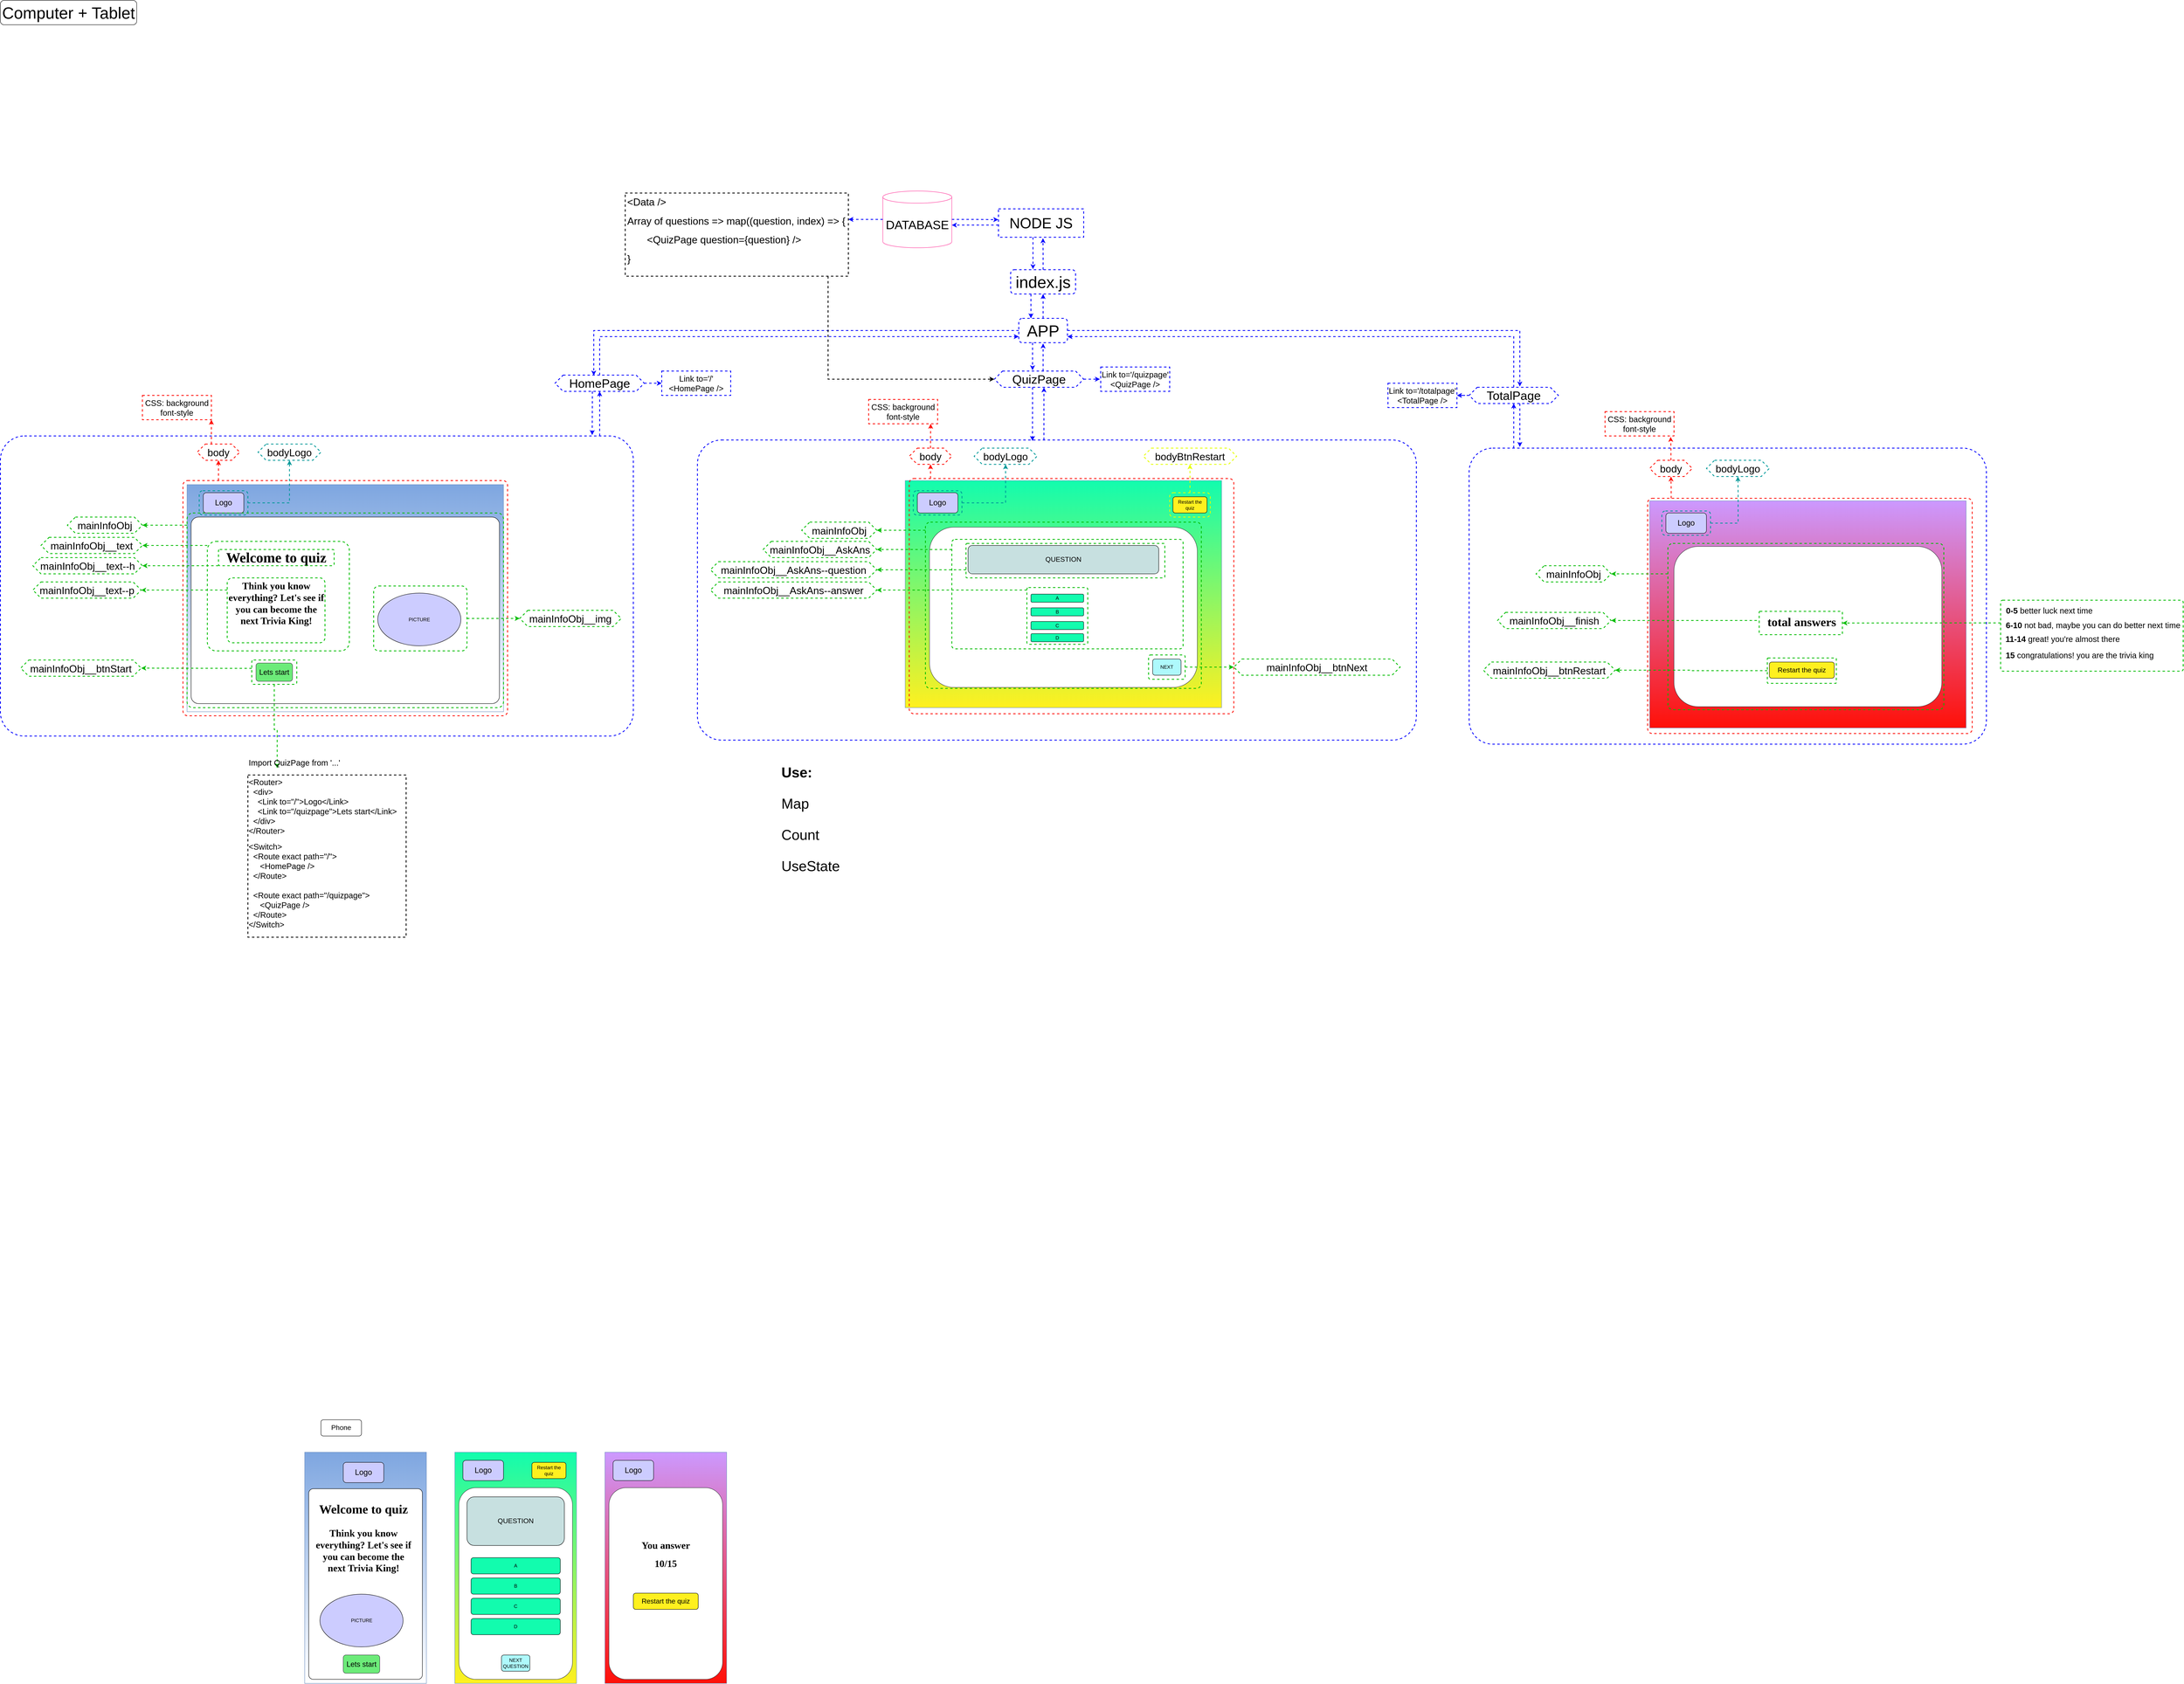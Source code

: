 <mxfile version="14.4.4" type="github">
  <diagram id="KNThbymLGsVphi79HAY6" name="Page-1">
    <mxGraphModel dx="1848" dy="1789" grid="1" gridSize="10" guides="1" tooltips="1" connect="1" arrows="1" fold="1" page="1" pageScale="1" pageWidth="827" pageHeight="1169" math="0" shadow="0">
      <root>
        <mxCell id="0" />
        <mxCell id="1" parent="0" />
        <mxCell id="_W2Wu4x4kJNPoguewZKQ-175" value="" style="rounded=1;whiteSpace=wrap;html=1;shadow=0;dashed=1;strokeWidth=2;fillColor=none;gradientColor=none;arcSize=8;strokeColor=#0000FF;" vertex="1" parent="1">
          <mxGeometry x="2880" y="-16" width="1275" height="730" as="geometry" />
        </mxCell>
        <mxCell id="_W2Wu4x4kJNPoguewZKQ-155" value="" style="rounded=1;whiteSpace=wrap;html=1;shadow=0;dashed=1;strokeWidth=2;fillColor=none;gradientColor=none;arcSize=8;strokeColor=#0000FF;" vertex="1" parent="1">
          <mxGeometry x="978" y="-36" width="1772" height="740" as="geometry" />
        </mxCell>
        <mxCell id="_W2Wu4x4kJNPoguewZKQ-123" style="edgeStyle=orthogonalEdgeStyle;rounded=0;orthogonalLoop=1;jettySize=auto;html=1;entryX=0.5;entryY=1;entryDx=0;entryDy=0;dashed=1;strokeWidth=2;strokeColor=#0000FF;" edge="1" parent="1" source="_W2Wu4x4kJNPoguewZKQ-121" target="_W2Wu4x4kJNPoguewZKQ-122">
          <mxGeometry relative="1" as="geometry">
            <Array as="points">
              <mxPoint x="737" y="-106" />
              <mxPoint x="737" y="-106" />
            </Array>
          </mxGeometry>
        </mxCell>
        <mxCell id="_W2Wu4x4kJNPoguewZKQ-121" value="" style="rounded=1;whiteSpace=wrap;html=1;shadow=0;dashed=1;strokeWidth=2;fillColor=none;gradientColor=none;arcSize=8;strokeColor=#0000FF;" vertex="1" parent="1">
          <mxGeometry x="-740" y="-46" width="1560" height="740" as="geometry" />
        </mxCell>
        <mxCell id="_W2Wu4x4kJNPoguewZKQ-1" value="" style="rounded=0;whiteSpace=wrap;html=1;strokeColor=#6c8ebf;gradientColor=#FFFFFF;fillColor=#7EA6E0;" vertex="1" parent="1">
          <mxGeometry x="-280" y="74" width="780" height="560" as="geometry" />
        </mxCell>
        <mxCell id="_W2Wu4x4kJNPoguewZKQ-2" value="&lt;font style=&quot;font-size: 40px&quot;&gt;Computer + Tablet&lt;/font&gt;" style="rounded=1;whiteSpace=wrap;html=1;" vertex="1" parent="1">
          <mxGeometry x="-740" y="-1120" width="336" height="60" as="geometry" />
        </mxCell>
        <mxCell id="_W2Wu4x4kJNPoguewZKQ-13" value="" style="rounded=0;whiteSpace=wrap;html=1;strokeColor=#6c8ebf;fillColor=#12FCAE;gradientColor=#FFF01F;" vertex="1" parent="1">
          <mxGeometry x="1490" y="64" width="780" height="560" as="geometry" />
        </mxCell>
        <mxCell id="_W2Wu4x4kJNPoguewZKQ-14" value="" style="rounded=1;whiteSpace=wrap;html=1;strokeColor=#36393d;fillColor=#FFFFFF;" vertex="1" parent="1">
          <mxGeometry x="1550" y="179" width="660" height="395" as="geometry" />
        </mxCell>
        <mxCell id="_W2Wu4x4kJNPoguewZKQ-15" value="&lt;font style=&quot;font-size: 17px&quot;&gt;QUESTION&lt;/font&gt;" style="rounded=1;whiteSpace=wrap;html=1;fillColor=#C7E0E0;" vertex="1" parent="1">
          <mxGeometry x="1645" y="224" width="470" height="70" as="geometry" />
        </mxCell>
        <mxCell id="_W2Wu4x4kJNPoguewZKQ-18" value="NEXT" style="rounded=1;whiteSpace=wrap;html=1;fillColor=#AEF9FC;" vertex="1" parent="1">
          <mxGeometry x="2100" y="504" width="70" height="40" as="geometry" />
        </mxCell>
        <mxCell id="_W2Wu4x4kJNPoguewZKQ-19" value="" style="rounded=1;whiteSpace=wrap;html=1;gradientColor=#FFFFFF;fillColor=#FFFFFF;arcSize=4;" vertex="1" parent="1">
          <mxGeometry x="-270" y="154" width="760" height="460" as="geometry" />
        </mxCell>
        <mxCell id="_W2Wu4x4kJNPoguewZKQ-20" value="&lt;h1&gt;&lt;font style=&quot;font-size: 35px&quot; face=&quot;Comic Sans MS&quot;&gt;Welcome to quiz&lt;/font&gt;&lt;/h1&gt;" style="text;html=1;strokeColor=none;fillColor=none;align=center;verticalAlign=middle;whiteSpace=wrap;rounded=0;" vertex="1" parent="1">
          <mxGeometry x="-220" y="224" width="320" height="60" as="geometry" />
        </mxCell>
        <mxCell id="_W2Wu4x4kJNPoguewZKQ-23" value="&lt;font style=&quot;font-size: 18px&quot;&gt;Lets start&lt;/font&gt;" style="rounded=1;whiteSpace=wrap;html=1;strokeColor=#36393d;fillColor=#6CEB79;" vertex="1" parent="1">
          <mxGeometry x="-110" y="514" width="90" height="45" as="geometry" />
        </mxCell>
        <mxCell id="_W2Wu4x4kJNPoguewZKQ-25" value="&lt;span style=&quot;background-color: rgb(255 , 240 , 31)&quot;&gt;Restart the quiz&lt;/span&gt;" style="rounded=1;whiteSpace=wrap;html=1;gradientColor=#FFF01F;fillColor=#FFF01F;" vertex="1" parent="1">
          <mxGeometry x="2150" y="104" width="84" height="40" as="geometry" />
        </mxCell>
        <mxCell id="_W2Wu4x4kJNPoguewZKQ-26" value="&lt;font style=&quot;font-size: 19px&quot;&gt;Logo&lt;/font&gt;" style="rounded=1;whiteSpace=wrap;html=1;fillColor=#CCCCFF;gradientColor=#CCCCFF;" vertex="1" parent="1">
          <mxGeometry x="1520" y="94" width="100" height="50" as="geometry" />
        </mxCell>
        <mxCell id="_W2Wu4x4kJNPoguewZKQ-27" value="&lt;h1&gt;&lt;font face=&quot;Comic Sans MS&quot;&gt;Think you know everything? Let&#39;s see if you can become the next Trivia King!&lt;/font&gt;&lt;/h1&gt;" style="text;html=1;strokeColor=none;fillColor=none;spacing=5;spacingTop=-20;whiteSpace=wrap;overflow=hidden;rounded=0;align=center;" vertex="1" parent="1">
          <mxGeometry x="-185" y="304" width="250" height="167.5" as="geometry" />
        </mxCell>
        <mxCell id="_W2Wu4x4kJNPoguewZKQ-28" value="&lt;font style=&quot;font-size: 19px&quot;&gt;Logo&lt;/font&gt;" style="rounded=1;whiteSpace=wrap;html=1;fillColor=#CCCCFF;gradientColor=#CCCCFF;" vertex="1" parent="1">
          <mxGeometry x="-240" y="94" width="100" height="50" as="geometry" />
        </mxCell>
        <mxCell id="_W2Wu4x4kJNPoguewZKQ-30" value="PICTURE" style="ellipse;whiteSpace=wrap;html=1;fillColor=#CCCCFF;gradientColor=#CCCCFF;" vertex="1" parent="1">
          <mxGeometry x="190" y="341.5" width="205" height="130" as="geometry" />
        </mxCell>
        <mxCell id="_W2Wu4x4kJNPoguewZKQ-36" value="A" style="rounded=1;whiteSpace=wrap;html=1;fillColor=#12FCAE;" vertex="1" parent="1">
          <mxGeometry x="1800" y="344" width="130" height="20" as="geometry" />
        </mxCell>
        <mxCell id="_W2Wu4x4kJNPoguewZKQ-39" value="B" style="rounded=1;whiteSpace=wrap;html=1;fillColor=#12FCAE;" vertex="1" parent="1">
          <mxGeometry x="1800" y="377.75" width="130" height="20" as="geometry" />
        </mxCell>
        <mxCell id="_W2Wu4x4kJNPoguewZKQ-40" value="D" style="rounded=1;whiteSpace=wrap;html=1;fillColor=#12FCAE;gradientDirection=east;" vertex="1" parent="1">
          <mxGeometry x="1800" y="441.5" width="130" height="20" as="geometry" />
        </mxCell>
        <mxCell id="_W2Wu4x4kJNPoguewZKQ-41" value="C" style="rounded=1;whiteSpace=wrap;html=1;fillColor=#12FCAE;" vertex="1" parent="1">
          <mxGeometry x="1800" y="411.5" width="130" height="20" as="geometry" />
        </mxCell>
        <mxCell id="_W2Wu4x4kJNPoguewZKQ-42" value="" style="rounded=0;whiteSpace=wrap;html=1;strokeColor=#6c8ebf;gradientColor=#FFFFFF;fillColor=#7EA6E0;" vertex="1" parent="1">
          <mxGeometry x="10" y="2460" width="300" height="570" as="geometry" />
        </mxCell>
        <mxCell id="_W2Wu4x4kJNPoguewZKQ-44" value="&lt;font style=&quot;font-size: 17px&quot;&gt;Phone&lt;/font&gt;" style="rounded=1;whiteSpace=wrap;html=1;" vertex="1" parent="1">
          <mxGeometry x="50" y="2380" width="100" height="40" as="geometry" />
        </mxCell>
        <mxCell id="_W2Wu4x4kJNPoguewZKQ-45" value="&lt;font style=&quot;font-size: 19px&quot;&gt;Logo&lt;/font&gt;" style="rounded=1;whiteSpace=wrap;html=1;fillColor=#CCCCFF;gradientColor=#CCCCFF;" vertex="1" parent="1">
          <mxGeometry x="105" y="2485" width="100" height="50" as="geometry" />
        </mxCell>
        <mxCell id="_W2Wu4x4kJNPoguewZKQ-46" value="" style="rounded=1;whiteSpace=wrap;html=1;gradientColor=#FFFFFF;fillColor=#FFFFFF;arcSize=4;" vertex="1" parent="1">
          <mxGeometry x="20" y="2550" width="280" height="470" as="geometry" />
        </mxCell>
        <mxCell id="_W2Wu4x4kJNPoguewZKQ-47" value="&lt;h1&gt;&lt;font style=&quot;font-size: 31px&quot; face=&quot;Comic Sans MS&quot;&gt;Welcome to quiz&lt;/font&gt;&lt;/h1&gt;" style="text;html=1;strokeColor=none;fillColor=none;align=center;verticalAlign=middle;whiteSpace=wrap;rounded=0;" vertex="1" parent="1">
          <mxGeometry x="30" y="2570" width="250" height="60" as="geometry" />
        </mxCell>
        <mxCell id="_W2Wu4x4kJNPoguewZKQ-48" value="&lt;h1&gt;&lt;font face=&quot;Comic Sans MS&quot;&gt;Think you know everything? Let&#39;s see if you can become the next Trivia King!&lt;/font&gt;&lt;/h1&gt;" style="text;html=1;strokeColor=none;fillColor=none;spacing=5;spacingTop=-20;whiteSpace=wrap;overflow=hidden;rounded=0;align=center;" vertex="1" parent="1">
          <mxGeometry x="30" y="2640" width="250" height="167.5" as="geometry" />
        </mxCell>
        <mxCell id="_W2Wu4x4kJNPoguewZKQ-49" value="&lt;font style=&quot;font-size: 18px&quot;&gt;Lets start&lt;/font&gt;" style="rounded=1;whiteSpace=wrap;html=1;strokeColor=#36393d;fillColor=#6CEB79;" vertex="1" parent="1">
          <mxGeometry x="105" y="2960" width="90" height="45" as="geometry" />
        </mxCell>
        <mxCell id="_W2Wu4x4kJNPoguewZKQ-50" value="PICTURE" style="ellipse;whiteSpace=wrap;html=1;fillColor=#CCCCFF;gradientColor=#CCCCFF;" vertex="1" parent="1">
          <mxGeometry x="47.5" y="2810" width="205" height="130" as="geometry" />
        </mxCell>
        <mxCell id="_W2Wu4x4kJNPoguewZKQ-52" value="" style="rounded=0;whiteSpace=wrap;html=1;strokeColor=#6c8ebf;fillColor=#12FCAE;gradientColor=#FFF01F;" vertex="1" parent="1">
          <mxGeometry x="380" y="2460" width="300" height="570" as="geometry" />
        </mxCell>
        <mxCell id="_W2Wu4x4kJNPoguewZKQ-53" value="&lt;font style=&quot;font-size: 19px&quot;&gt;Logo&lt;/font&gt;" style="rounded=1;whiteSpace=wrap;html=1;fillColor=#CCCCFF;gradientColor=#CCCCFF;" vertex="1" parent="1">
          <mxGeometry x="400" y="2480" width="100" height="50" as="geometry" />
        </mxCell>
        <mxCell id="_W2Wu4x4kJNPoguewZKQ-54" value="" style="rounded=1;whiteSpace=wrap;html=1;strokeColor=#36393d;fillColor=#FFFFFF;" vertex="1" parent="1">
          <mxGeometry x="390" y="2547.5" width="280" height="472.5" as="geometry" />
        </mxCell>
        <mxCell id="_W2Wu4x4kJNPoguewZKQ-55" value="&lt;font style=&quot;font-size: 17px&quot;&gt;QUESTION&lt;/font&gt;" style="rounded=1;whiteSpace=wrap;html=1;fillColor=#C7E0E0;" vertex="1" parent="1">
          <mxGeometry x="410" y="2570" width="240" height="120" as="geometry" />
        </mxCell>
        <mxCell id="_W2Wu4x4kJNPoguewZKQ-56" value="A" style="rounded=1;whiteSpace=wrap;html=1;fillColor=#12FCAE;" vertex="1" parent="1">
          <mxGeometry x="420" y="2720" width="220" height="40" as="geometry" />
        </mxCell>
        <mxCell id="_W2Wu4x4kJNPoguewZKQ-57" value="D" style="rounded=1;whiteSpace=wrap;html=1;fillColor=#12FCAE;" vertex="1" parent="1">
          <mxGeometry x="420" y="2870" width="220" height="40" as="geometry" />
        </mxCell>
        <mxCell id="_W2Wu4x4kJNPoguewZKQ-58" value="C" style="rounded=1;whiteSpace=wrap;html=1;fillColor=#12FCAE;" vertex="1" parent="1">
          <mxGeometry x="420" y="2820" width="220" height="40" as="geometry" />
        </mxCell>
        <mxCell id="_W2Wu4x4kJNPoguewZKQ-59" value="B" style="rounded=1;whiteSpace=wrap;html=1;fillColor=#12FCAE;" vertex="1" parent="1">
          <mxGeometry x="420" y="2770" width="220" height="40" as="geometry" />
        </mxCell>
        <mxCell id="_W2Wu4x4kJNPoguewZKQ-60" value="&lt;span style=&quot;background-color: rgb(255 , 240 , 31)&quot;&gt;Restart the quiz&lt;/span&gt;" style="rounded=1;whiteSpace=wrap;html=1;gradientColor=#FFF01F;fillColor=#FFF01F;" vertex="1" parent="1">
          <mxGeometry x="570" y="2485" width="84" height="40" as="geometry" />
        </mxCell>
        <mxCell id="_W2Wu4x4kJNPoguewZKQ-61" value="NEXT QUESTION" style="rounded=1;whiteSpace=wrap;html=1;fillColor=#AEF9FC;" vertex="1" parent="1">
          <mxGeometry x="495" y="2960" width="70" height="40" as="geometry" />
        </mxCell>
        <mxCell id="_W2Wu4x4kJNPoguewZKQ-62" value="" style="rounded=0;whiteSpace=wrap;html=1;strokeColor=#6c8ebf;fillColor=#CC99FF;gradientColor=#FF1008;" vertex="1" parent="1">
          <mxGeometry x="3325" y="114" width="780" height="560" as="geometry" />
        </mxCell>
        <mxCell id="_W2Wu4x4kJNPoguewZKQ-63" value="" style="rounded=1;whiteSpace=wrap;html=1;strokeColor=#36393d;fillColor=#FFFFFF;" vertex="1" parent="1">
          <mxGeometry x="3385" y="226.5" width="660" height="395" as="geometry" />
        </mxCell>
        <mxCell id="_W2Wu4x4kJNPoguewZKQ-64" value="&lt;font style=&quot;font-size: 19px&quot;&gt;Logo&lt;/font&gt;" style="rounded=1;whiteSpace=wrap;html=1;fillColor=#CCCCFF;gradientColor=#CCCCFF;" vertex="1" parent="1">
          <mxGeometry x="3365" y="144" width="100" height="50" as="geometry" />
        </mxCell>
        <mxCell id="_W2Wu4x4kJNPoguewZKQ-66" value="&lt;h1&gt;&lt;font face=&quot;Comic Sans MS&quot; style=&quot;font-size: 30px&quot;&gt;total answers&lt;/font&gt;&lt;/h1&gt;" style="text;html=1;strokeColor=none;fillColor=none;spacing=5;spacingTop=-20;whiteSpace=wrap;overflow=hidden;rounded=0;align=center;" vertex="1" parent="1">
          <mxGeometry x="3575" y="389" width="250" height="60" as="geometry" />
        </mxCell>
        <mxCell id="_W2Wu4x4kJNPoguewZKQ-67" value="&lt;span style=&quot;background-color: rgb(255 , 240 , 31)&quot;&gt;&lt;font style=&quot;font-size: 17px&quot;&gt;Restart the quiz&lt;/font&gt;&lt;/span&gt;" style="rounded=1;whiteSpace=wrap;html=1;gradientColor=#FFF01F;fillColor=#FFF01F;" vertex="1" parent="1">
          <mxGeometry x="3620" y="511.5" width="160" height="40" as="geometry" />
        </mxCell>
        <mxCell id="_W2Wu4x4kJNPoguewZKQ-68" value="" style="rounded=0;whiteSpace=wrap;html=1;strokeColor=#6c8ebf;fillColor=#CC99FF;gradientColor=#FF1008;" vertex="1" parent="1">
          <mxGeometry x="750" y="2460" width="300" height="570" as="geometry" />
        </mxCell>
        <mxCell id="_W2Wu4x4kJNPoguewZKQ-69" value="" style="rounded=1;whiteSpace=wrap;html=1;strokeColor=#36393d;fillColor=#FFFFFF;" vertex="1" parent="1">
          <mxGeometry x="760" y="2547.5" width="280" height="472.5" as="geometry" />
        </mxCell>
        <mxCell id="_W2Wu4x4kJNPoguewZKQ-70" value="&lt;font style=&quot;font-size: 19px&quot;&gt;Logo&lt;/font&gt;" style="rounded=1;whiteSpace=wrap;html=1;fillColor=#CCCCFF;gradientColor=#CCCCFF;" vertex="1" parent="1">
          <mxGeometry x="770" y="2480" width="100" height="50" as="geometry" />
        </mxCell>
        <mxCell id="_W2Wu4x4kJNPoguewZKQ-71" value="&lt;h1&gt;&lt;font face=&quot;Comic Sans MS&quot;&gt;You answer&lt;/font&gt;&lt;/h1&gt;&lt;h1&gt;&lt;font face=&quot;Comic Sans MS&quot;&gt;&amp;nbsp;10/15&amp;nbsp;&lt;/font&gt;&lt;/h1&gt;" style="text;html=1;strokeColor=none;fillColor=none;spacing=5;spacingTop=-20;whiteSpace=wrap;overflow=hidden;rounded=0;align=center;" vertex="1" parent="1">
          <mxGeometry x="775" y="2670" width="250" height="90" as="geometry" />
        </mxCell>
        <mxCell id="_W2Wu4x4kJNPoguewZKQ-72" value="&lt;span style=&quot;background-color: rgb(255 , 240 , 31)&quot;&gt;&lt;font style=&quot;font-size: 17px&quot;&gt;Restart the quiz&lt;/font&gt;&lt;/span&gt;" style="rounded=1;whiteSpace=wrap;html=1;gradientColor=#FFF01F;fillColor=#FFF01F;" vertex="1" parent="1">
          <mxGeometry x="820" y="2807.5" width="160" height="40" as="geometry" />
        </mxCell>
        <mxCell id="_W2Wu4x4kJNPoguewZKQ-75" value="&lt;font style=&quot;font-size: 20px&quot;&gt;&lt;b&gt;0-5&lt;/b&gt; better luck next time&lt;/font&gt;" style="text;html=1;strokeColor=none;fillColor=none;align=center;verticalAlign=middle;whiteSpace=wrap;rounded=0;" vertex="1" parent="1">
          <mxGeometry x="4200" y="374" width="220" height="20" as="geometry" />
        </mxCell>
        <mxCell id="_W2Wu4x4kJNPoguewZKQ-76" value="&lt;span style=&quot;color: rgba(0 , 0 , 0 , 0) ; font-family: monospace ; font-size: 0px&quot;&gt;%3CmxGraphModel%3E%3Croot%3E%3CmxCell%20id%3D%220%22%2F%3E%3CmxCell%20id%3D%221%22%20parent%3D%220%22%2F%3E%3CmxCell%20id%3D%222%22%20value%3D%22%26lt%3Bfont%20style%3D%26quot%3Bfont-size%3A%2020px%26quot%3B%26gt%3B%26lt%3Bb%26gt%3B0-5%26lt%3B%2Fb%26gt%3B%20better%20luck%20next%20time%26lt%3B%2Ffont%26gt%3B%22%20style%3D%22text%3Bhtml%3D1%3BstrokeColor%3Dnone%3BfillColor%3Dnone%3Balign%3Dcenter%3BverticalAlign%3Dmiddle%3BwhiteSpace%3Dwrap%3Brounded%3D0%3B%22%20vertex%3D%221%22%20parent%3D%221%22%3E%3CmxGeometry%20x%3D%222640%22%20y%3D%22120%22%20width%3D%22310%22%20height%3D%2220%22%20as%3D%22geometry%22%2F%3E%3C%2FmxCell%3E%3C%2Froot%3E%3C%2FmxGraphModel%3E&lt;/span&gt;" style="text;html=1;strokeColor=none;fillColor=none;align=center;verticalAlign=middle;whiteSpace=wrap;rounded=0;" vertex="1" parent="1">
          <mxGeometry x="2260" y="119" width="310" height="20" as="geometry" />
        </mxCell>
        <mxCell id="_W2Wu4x4kJNPoguewZKQ-77" value="&lt;span style=&quot;font-size: 20px&quot;&gt;&lt;b&gt;6-10 &lt;/b&gt;not bad, maybe you can do better next time&lt;/span&gt;" style="text;html=1;strokeColor=none;fillColor=none;align=center;verticalAlign=middle;whiteSpace=wrap;rounded=0;" vertex="1" parent="1">
          <mxGeometry x="4198" y="410" width="440" height="20" as="geometry" />
        </mxCell>
        <mxCell id="_W2Wu4x4kJNPoguewZKQ-78" value="&lt;span style=&quot;font-size: 20px&quot;&gt;&lt;b&gt;11-14 &lt;/b&gt;great! you&#39;re almost there&lt;/span&gt;" style="text;html=1;strokeColor=none;fillColor=none;align=center;verticalAlign=middle;whiteSpace=wrap;rounded=0;" vertex="1" parent="1">
          <mxGeometry x="4198" y="444" width="290" height="20" as="geometry" />
        </mxCell>
        <mxCell id="_W2Wu4x4kJNPoguewZKQ-79" value="&lt;b style=&quot;font-size: 20px&quot;&gt;15 &lt;/b&gt;&lt;span style=&quot;font-size: 20px&quot;&gt;congratulations&lt;/span&gt;&lt;span style=&quot;font-size: 20px&quot;&gt;! you are the trivia king&lt;/span&gt;" style="text;html=1;strokeColor=none;fillColor=none;align=center;verticalAlign=middle;whiteSpace=wrap;rounded=0;" vertex="1" parent="1">
          <mxGeometry x="4200" y="479" width="370" height="30" as="geometry" />
        </mxCell>
        <mxCell id="_W2Wu4x4kJNPoguewZKQ-125" style="edgeStyle=orthogonalEdgeStyle;rounded=0;orthogonalLoop=1;jettySize=auto;html=1;entryX=1;entryY=1;entryDx=0;entryDy=0;dashed=1;strokeWidth=2;strokeColor=#FF1008;" edge="1" parent="1" source="_W2Wu4x4kJNPoguewZKQ-84" target="_W2Wu4x4kJNPoguewZKQ-124">
          <mxGeometry relative="1" as="geometry">
            <Array as="points">
              <mxPoint x="-220" y="-36" />
              <mxPoint x="-220" y="-36" />
            </Array>
          </mxGeometry>
        </mxCell>
        <mxCell id="_W2Wu4x4kJNPoguewZKQ-84" value="&lt;font style=&quot;font-size: 25px&quot;&gt;body&lt;/font&gt;" style="shape=hexagon;perimeter=hexagonPerimeter2;whiteSpace=wrap;html=1;fixedSize=1;dashed=1;strokeColor=#FF1008;fillColor=none;gradientColor=none;strokeWidth=2;" vertex="1" parent="1">
          <mxGeometry x="-255" y="-26" width="105" height="40" as="geometry" />
        </mxCell>
        <mxCell id="_W2Wu4x4kJNPoguewZKQ-96" style="edgeStyle=orthogonalEdgeStyle;rounded=0;orthogonalLoop=1;jettySize=auto;html=1;entryX=0.5;entryY=1;entryDx=0;entryDy=0;strokeColor=#FF1008;dashed=1;strokeWidth=2;" edge="1" parent="1" source="_W2Wu4x4kJNPoguewZKQ-95" target="_W2Wu4x4kJNPoguewZKQ-84">
          <mxGeometry relative="1" as="geometry">
            <Array as="points">
              <mxPoint x="-202" y="54" />
            </Array>
          </mxGeometry>
        </mxCell>
        <mxCell id="_W2Wu4x4kJNPoguewZKQ-95" value="" style="rounded=1;whiteSpace=wrap;html=1;shadow=0;dashed=1;strokeColor=#FF1008;strokeWidth=2;fillColor=none;gradientColor=none;arcSize=2;" vertex="1" parent="1">
          <mxGeometry x="-290" y="64" width="800" height="580" as="geometry" />
        </mxCell>
        <mxCell id="_W2Wu4x4kJNPoguewZKQ-100" style="edgeStyle=orthogonalEdgeStyle;rounded=0;orthogonalLoop=1;jettySize=auto;html=1;entryX=0.5;entryY=1;entryDx=0;entryDy=0;dashed=1;strokeWidth=2;strokeColor=#009999;" edge="1" parent="1" source="_W2Wu4x4kJNPoguewZKQ-98" target="_W2Wu4x4kJNPoguewZKQ-99">
          <mxGeometry relative="1" as="geometry">
            <Array as="points">
              <mxPoint x="-27" y="119" />
            </Array>
          </mxGeometry>
        </mxCell>
        <mxCell id="_W2Wu4x4kJNPoguewZKQ-98" value="" style="rounded=1;whiteSpace=wrap;html=1;shadow=0;dashed=1;strokeWidth=2;fillColor=none;gradientColor=none;strokeColor=#009999;" vertex="1" parent="1">
          <mxGeometry x="-250" y="89" width="120" height="60" as="geometry" />
        </mxCell>
        <mxCell id="_W2Wu4x4kJNPoguewZKQ-99" value="&lt;font style=&quot;font-size: 25px&quot;&gt;bodyLogo&lt;/font&gt;" style="shape=hexagon;perimeter=hexagonPerimeter2;whiteSpace=wrap;html=1;fixedSize=1;dashed=1;fillColor=none;gradientColor=none;strokeWidth=2;strokeColor=#009999;" vertex="1" parent="1">
          <mxGeometry x="-105" y="-26" width="155" height="40" as="geometry" />
        </mxCell>
        <mxCell id="_W2Wu4x4kJNPoguewZKQ-103" style="edgeStyle=orthogonalEdgeStyle;rounded=0;orthogonalLoop=1;jettySize=auto;html=1;entryX=1;entryY=0.5;entryDx=0;entryDy=0;dashed=1;strokeWidth=2;strokeColor=#00BD00;" edge="1" parent="1" source="_W2Wu4x4kJNPoguewZKQ-101" target="_W2Wu4x4kJNPoguewZKQ-102">
          <mxGeometry relative="1" as="geometry">
            <mxPoint x="-370" y="174" as="targetPoint" />
            <Array as="points">
              <mxPoint x="-330" y="174" />
              <mxPoint x="-330" y="174" />
            </Array>
          </mxGeometry>
        </mxCell>
        <mxCell id="_W2Wu4x4kJNPoguewZKQ-101" value="" style="rounded=1;whiteSpace=wrap;html=1;shadow=0;dashed=1;strokeWidth=2;fillColor=none;gradientColor=none;arcSize=3;strokeColor=#00BD00;" vertex="1" parent="1">
          <mxGeometry x="-280" y="144" width="780" height="480" as="geometry" />
        </mxCell>
        <mxCell id="_W2Wu4x4kJNPoguewZKQ-102" value="&lt;font style=&quot;font-size: 25px&quot;&gt;mainInfoObj&lt;/font&gt;" style="shape=hexagon;perimeter=hexagonPerimeter2;whiteSpace=wrap;html=1;fixedSize=1;dashed=1;fillColor=none;gradientColor=none;strokeWidth=2;strokeColor=#00BD00;" vertex="1" parent="1">
          <mxGeometry x="-575" y="154" width="185" height="40" as="geometry" />
        </mxCell>
        <mxCell id="_W2Wu4x4kJNPoguewZKQ-106" style="edgeStyle=orthogonalEdgeStyle;rounded=0;orthogonalLoop=1;jettySize=auto;html=1;entryX=1;entryY=0.5;entryDx=0;entryDy=0;dashed=1;strokeColor=#00BD00;strokeWidth=2;" edge="1" parent="1" source="_W2Wu4x4kJNPoguewZKQ-104" target="_W2Wu4x4kJNPoguewZKQ-105">
          <mxGeometry relative="1" as="geometry">
            <Array as="points">
              <mxPoint x="-390" y="224" />
            </Array>
          </mxGeometry>
        </mxCell>
        <mxCell id="_W2Wu4x4kJNPoguewZKQ-104" value="" style="rounded=1;whiteSpace=wrap;html=1;shadow=0;dashed=1;strokeColor=#00BD00;strokeWidth=2;fillColor=none;gradientColor=none;arcSize=8;" vertex="1" parent="1">
          <mxGeometry x="-230" y="214" width="350" height="270" as="geometry" />
        </mxCell>
        <mxCell id="_W2Wu4x4kJNPoguewZKQ-105" value="&lt;font style=&quot;font-size: 25px&quot;&gt;mainInfoObj__text&lt;/font&gt;" style="shape=hexagon;perimeter=hexagonPerimeter2;whiteSpace=wrap;html=1;fixedSize=1;dashed=1;fillColor=none;gradientColor=none;strokeWidth=2;strokeColor=#00BD00;" vertex="1" parent="1">
          <mxGeometry x="-640" y="204" width="250" height="40" as="geometry" />
        </mxCell>
        <mxCell id="_W2Wu4x4kJNPoguewZKQ-110" style="edgeStyle=orthogonalEdgeStyle;rounded=0;orthogonalLoop=1;jettySize=auto;html=1;entryX=1;entryY=0.5;entryDx=0;entryDy=0;dashed=1;strokeWidth=2;strokeColor=#00BD00;" edge="1" parent="1" source="_W2Wu4x4kJNPoguewZKQ-107" target="_W2Wu4x4kJNPoguewZKQ-108">
          <mxGeometry relative="1" as="geometry">
            <Array as="points">
              <mxPoint x="-240" y="274" />
              <mxPoint x="-240" y="274" />
            </Array>
          </mxGeometry>
        </mxCell>
        <mxCell id="_W2Wu4x4kJNPoguewZKQ-107" value="" style="rounded=1;whiteSpace=wrap;html=1;shadow=0;dashed=1;strokeColor=#00BD00;strokeWidth=2;fillColor=none;gradientColor=none;arcSize=8;" vertex="1" parent="1">
          <mxGeometry x="-202.5" y="234" width="285" height="40" as="geometry" />
        </mxCell>
        <mxCell id="_W2Wu4x4kJNPoguewZKQ-108" value="&lt;font style=&quot;font-size: 25px&quot;&gt;mainInfoObj__text--h&lt;/font&gt;" style="shape=hexagon;perimeter=hexagonPerimeter2;whiteSpace=wrap;html=1;fixedSize=1;dashed=1;fillColor=none;gradientColor=none;strokeWidth=2;strokeColor=#00BD00;" vertex="1" parent="1">
          <mxGeometry x="-660" y="254" width="270" height="40" as="geometry" />
        </mxCell>
        <mxCell id="_W2Wu4x4kJNPoguewZKQ-111" value="&lt;font style=&quot;font-size: 25px&quot;&gt;mainInfoObj__text--p&lt;/font&gt;" style="shape=hexagon;perimeter=hexagonPerimeter2;whiteSpace=wrap;html=1;fixedSize=1;dashed=1;fillColor=none;gradientColor=none;strokeWidth=2;strokeColor=#00BD00;" vertex="1" parent="1">
          <mxGeometry x="-660" y="314" width="267" height="40" as="geometry" />
        </mxCell>
        <mxCell id="_W2Wu4x4kJNPoguewZKQ-113" style="edgeStyle=orthogonalEdgeStyle;rounded=0;orthogonalLoop=1;jettySize=auto;html=1;entryX=1;entryY=0.5;entryDx=0;entryDy=0;dashed=1;strokeWidth=2;strokeColor=#00BD00;" edge="1" parent="1" source="_W2Wu4x4kJNPoguewZKQ-112" target="_W2Wu4x4kJNPoguewZKQ-111">
          <mxGeometry relative="1" as="geometry">
            <Array as="points">
              <mxPoint x="-260" y="334" />
              <mxPoint x="-260" y="334" />
            </Array>
          </mxGeometry>
        </mxCell>
        <mxCell id="_W2Wu4x4kJNPoguewZKQ-112" value="" style="rounded=1;whiteSpace=wrap;html=1;shadow=0;dashed=1;strokeColor=#00BD00;strokeWidth=2;fillColor=none;gradientColor=none;arcSize=8;" vertex="1" parent="1">
          <mxGeometry x="-181" y="304" width="241" height="160" as="geometry" />
        </mxCell>
        <mxCell id="_W2Wu4x4kJNPoguewZKQ-116" style="edgeStyle=orthogonalEdgeStyle;rounded=0;orthogonalLoop=1;jettySize=auto;html=1;entryX=1;entryY=0.5;entryDx=0;entryDy=0;dashed=1;strokeColor=#00BD00;strokeWidth=2;" edge="1" parent="1" source="_W2Wu4x4kJNPoguewZKQ-114" target="_W2Wu4x4kJNPoguewZKQ-115">
          <mxGeometry relative="1" as="geometry">
            <Array as="points">
              <mxPoint x="-170" y="527" />
              <mxPoint x="-170" y="527" />
            </Array>
          </mxGeometry>
        </mxCell>
        <mxCell id="_W2Wu4x4kJNPoguewZKQ-224" style="edgeStyle=orthogonalEdgeStyle;rounded=0;orthogonalLoop=1;jettySize=auto;html=1;dashed=1;strokeWidth=2;strokeColor=#00BD00;entryX=0.185;entryY=-0.042;entryDx=0;entryDy=0;entryPerimeter=0;" edge="1" parent="1" source="_W2Wu4x4kJNPoguewZKQ-114" target="_W2Wu4x4kJNPoguewZKQ-225">
          <mxGeometry relative="1" as="geometry">
            <mxPoint x="-65" y="780" as="targetPoint" />
          </mxGeometry>
        </mxCell>
        <mxCell id="_W2Wu4x4kJNPoguewZKQ-114" value="" style="rounded=1;whiteSpace=wrap;html=1;shadow=0;dashed=1;strokeColor=#00BD00;strokeWidth=2;fillColor=none;gradientColor=none;arcSize=8;" vertex="1" parent="1">
          <mxGeometry x="-120.5" y="506.5" width="111" height="60" as="geometry" />
        </mxCell>
        <mxCell id="_W2Wu4x4kJNPoguewZKQ-115" value="&lt;font style=&quot;font-size: 25px&quot;&gt;mainInfoObj__btnStart&lt;/font&gt;" style="shape=hexagon;perimeter=hexagonPerimeter2;whiteSpace=wrap;html=1;fixedSize=1;dashed=1;fillColor=none;gradientColor=none;strokeWidth=2;strokeColor=#00BD00;" vertex="1" parent="1">
          <mxGeometry x="-690" y="506.5" width="297" height="40" as="geometry" />
        </mxCell>
        <mxCell id="_W2Wu4x4kJNPoguewZKQ-119" style="edgeStyle=orthogonalEdgeStyle;rounded=0;orthogonalLoop=1;jettySize=auto;html=1;entryX=0;entryY=0.5;entryDx=0;entryDy=0;dashed=1;strokeColor=#00BD00;strokeWidth=2;" edge="1" parent="1" source="_W2Wu4x4kJNPoguewZKQ-117" target="_W2Wu4x4kJNPoguewZKQ-118">
          <mxGeometry relative="1" as="geometry" />
        </mxCell>
        <mxCell id="_W2Wu4x4kJNPoguewZKQ-117" value="" style="rounded=1;whiteSpace=wrap;html=1;shadow=0;dashed=1;strokeColor=#00BD00;strokeWidth=2;fillColor=none;gradientColor=none;arcSize=8;" vertex="1" parent="1">
          <mxGeometry x="180" y="324" width="230" height="160" as="geometry" />
        </mxCell>
        <mxCell id="_W2Wu4x4kJNPoguewZKQ-118" value="&lt;font style=&quot;font-size: 25px&quot;&gt;mainInfoObj__img&lt;/font&gt;" style="shape=hexagon;perimeter=hexagonPerimeter2;whiteSpace=wrap;html=1;fixedSize=1;dashed=1;fillColor=none;gradientColor=none;strokeWidth=2;strokeColor=#00BD00;" vertex="1" parent="1">
          <mxGeometry x="540" y="384" width="250" height="40" as="geometry" />
        </mxCell>
        <mxCell id="_W2Wu4x4kJNPoguewZKQ-184" style="edgeStyle=orthogonalEdgeStyle;rounded=0;orthogonalLoop=1;jettySize=auto;html=1;entryX=0;entryY=0.75;entryDx=0;entryDy=0;dashed=1;strokeWidth=2;strokeColor=#0000FF;" edge="1" parent="1" source="_W2Wu4x4kJNPoguewZKQ-122" target="_W2Wu4x4kJNPoguewZKQ-183">
          <mxGeometry relative="1" as="geometry">
            <Array as="points">
              <mxPoint x="737" y="-291" />
            </Array>
          </mxGeometry>
        </mxCell>
        <mxCell id="_W2Wu4x4kJNPoguewZKQ-195" style="edgeStyle=orthogonalEdgeStyle;rounded=0;orthogonalLoop=1;jettySize=auto;html=1;entryX=0;entryY=0.5;entryDx=0;entryDy=0;dashed=1;strokeColor=#0000FF;strokeWidth=2;" edge="1" parent="1" source="_W2Wu4x4kJNPoguewZKQ-122" target="_W2Wu4x4kJNPoguewZKQ-194">
          <mxGeometry relative="1" as="geometry" />
        </mxCell>
        <mxCell id="_W2Wu4x4kJNPoguewZKQ-214" style="edgeStyle=orthogonalEdgeStyle;rounded=0;orthogonalLoop=1;jettySize=auto;html=1;entryX=0.935;entryY=-0.003;entryDx=0;entryDy=0;entryPerimeter=0;dashed=1;strokeColor=#0000FF;strokeWidth=2;" edge="1" parent="1" source="_W2Wu4x4kJNPoguewZKQ-122" target="_W2Wu4x4kJNPoguewZKQ-121">
          <mxGeometry relative="1" as="geometry">
            <Array as="points">
              <mxPoint x="719" y="-126" />
              <mxPoint x="719" y="-126" />
            </Array>
          </mxGeometry>
        </mxCell>
        <mxCell id="_W2Wu4x4kJNPoguewZKQ-122" value="&lt;font style=&quot;font-size: 30px&quot;&gt;HomePage&lt;/font&gt;" style="shape=hexagon;perimeter=hexagonPerimeter2;whiteSpace=wrap;html=1;fixedSize=1;dashed=1;fillColor=none;gradientColor=none;strokeWidth=2;strokeColor=#0000FF;" vertex="1" parent="1">
          <mxGeometry x="627" y="-196" width="220" height="40" as="geometry" />
        </mxCell>
        <mxCell id="_W2Wu4x4kJNPoguewZKQ-124" value="&lt;font style=&quot;font-size: 20px&quot;&gt;CSS: background&lt;br&gt;font-style&lt;/font&gt;" style="rounded=0;whiteSpace=wrap;html=1;shadow=0;dashed=1;strokeWidth=2;fillColor=none;gradientColor=none;strokeColor=#FF1008;" vertex="1" parent="1">
          <mxGeometry x="-390" y="-146" width="170" height="60" as="geometry" />
        </mxCell>
        <mxCell id="_W2Wu4x4kJNPoguewZKQ-145" style="edgeStyle=orthogonalEdgeStyle;rounded=0;orthogonalLoop=1;jettySize=auto;html=1;entryX=0.5;entryY=1;entryDx=0;entryDy=0;dashed=1;strokeWidth=2;strokeColor=#FF1008;" edge="1" parent="1" source="_W2Wu4x4kJNPoguewZKQ-126" target="_W2Wu4x4kJNPoguewZKQ-127">
          <mxGeometry relative="1" as="geometry">
            <Array as="points">
              <mxPoint x="1553" y="34" />
            </Array>
          </mxGeometry>
        </mxCell>
        <mxCell id="_W2Wu4x4kJNPoguewZKQ-126" value="" style="rounded=1;whiteSpace=wrap;html=1;shadow=0;dashed=1;strokeWidth=2;fillColor=none;gradientColor=none;arcSize=2;strokeColor=#FF1008;" vertex="1" parent="1">
          <mxGeometry x="1500" y="59" width="800" height="580" as="geometry" />
        </mxCell>
        <mxCell id="_W2Wu4x4kJNPoguewZKQ-149" style="edgeStyle=orthogonalEdgeStyle;rounded=0;orthogonalLoop=1;jettySize=auto;html=1;entryX=0.9;entryY=1;entryDx=0;entryDy=0;entryPerimeter=0;dashed=1;strokeColor=#FF1008;strokeWidth=2;" edge="1" parent="1" source="_W2Wu4x4kJNPoguewZKQ-127" target="_W2Wu4x4kJNPoguewZKQ-128">
          <mxGeometry relative="1" as="geometry" />
        </mxCell>
        <mxCell id="_W2Wu4x4kJNPoguewZKQ-127" value="&lt;font style=&quot;font-size: 25px&quot;&gt;body&lt;/font&gt;" style="shape=hexagon;perimeter=hexagonPerimeter2;whiteSpace=wrap;html=1;fixedSize=1;dashed=1;strokeColor=#FF1008;fillColor=none;gradientColor=none;strokeWidth=2;" vertex="1" parent="1">
          <mxGeometry x="1500" y="-16" width="105" height="40" as="geometry" />
        </mxCell>
        <mxCell id="_W2Wu4x4kJNPoguewZKQ-128" value="&lt;font style=&quot;font-size: 20px&quot;&gt;CSS: background&lt;br&gt;font-style&lt;/font&gt;" style="rounded=0;whiteSpace=wrap;html=1;shadow=0;dashed=1;strokeWidth=2;fillColor=none;gradientColor=none;strokeColor=#FF1008;" vertex="1" parent="1">
          <mxGeometry x="1400" y="-136" width="170" height="60" as="geometry" />
        </mxCell>
        <mxCell id="_W2Wu4x4kJNPoguewZKQ-144" style="edgeStyle=orthogonalEdgeStyle;rounded=0;orthogonalLoop=1;jettySize=auto;html=1;entryX=0.5;entryY=1;entryDx=0;entryDy=0;dashed=1;strokeWidth=2;strokeColor=#009999;" edge="1" parent="1" source="_W2Wu4x4kJNPoguewZKQ-129" target="_W2Wu4x4kJNPoguewZKQ-130">
          <mxGeometry relative="1" as="geometry" />
        </mxCell>
        <mxCell id="_W2Wu4x4kJNPoguewZKQ-129" value="" style="rounded=1;whiteSpace=wrap;html=1;shadow=0;dashed=1;strokeWidth=2;fillColor=none;gradientColor=none;strokeColor=#009999;" vertex="1" parent="1">
          <mxGeometry x="1510" y="89" width="120" height="60" as="geometry" />
        </mxCell>
        <mxCell id="_W2Wu4x4kJNPoguewZKQ-130" value="&lt;font style=&quot;font-size: 25px&quot;&gt;bodyLogo&lt;/font&gt;" style="shape=hexagon;perimeter=hexagonPerimeter2;whiteSpace=wrap;html=1;fixedSize=1;dashed=1;fillColor=none;gradientColor=none;strokeWidth=2;strokeColor=#009999;" vertex="1" parent="1">
          <mxGeometry x="1660" y="-16" width="155" height="40" as="geometry" />
        </mxCell>
        <mxCell id="_W2Wu4x4kJNPoguewZKQ-150" style="edgeStyle=orthogonalEdgeStyle;rounded=0;orthogonalLoop=1;jettySize=auto;html=1;entryX=1;entryY=0.5;entryDx=0;entryDy=0;dashed=1;strokeWidth=2;strokeColor=#00BD00;" edge="1" parent="1" source="_W2Wu4x4kJNPoguewZKQ-131" target="_W2Wu4x4kJNPoguewZKQ-132">
          <mxGeometry relative="1" as="geometry">
            <Array as="points">
              <mxPoint x="1510" y="187" />
            </Array>
          </mxGeometry>
        </mxCell>
        <mxCell id="_W2Wu4x4kJNPoguewZKQ-131" value="" style="rounded=1;whiteSpace=wrap;html=1;shadow=0;dashed=1;strokeWidth=2;fillColor=none;gradientColor=none;arcSize=3;strokeColor=#00BD00;" vertex="1" parent="1">
          <mxGeometry x="1540" y="166.5" width="680" height="410" as="geometry" />
        </mxCell>
        <mxCell id="_W2Wu4x4kJNPoguewZKQ-132" value="&lt;font style=&quot;font-size: 25px&quot;&gt;mainInfoObj&lt;/font&gt;" style="shape=hexagon;perimeter=hexagonPerimeter2;whiteSpace=wrap;html=1;fixedSize=1;dashed=1;fillColor=none;gradientColor=none;strokeWidth=2;strokeColor=#00BD00;" vertex="1" parent="1">
          <mxGeometry x="1235" y="166.5" width="185" height="40" as="geometry" />
        </mxCell>
        <mxCell id="_W2Wu4x4kJNPoguewZKQ-151" style="edgeStyle=orthogonalEdgeStyle;rounded=0;orthogonalLoop=1;jettySize=auto;html=1;entryX=1;entryY=0.5;entryDx=0;entryDy=0;dashed=1;strokeColor=#00BD00;strokeWidth=2;" edge="1" parent="1" source="_W2Wu4x4kJNPoguewZKQ-133" target="_W2Wu4x4kJNPoguewZKQ-134">
          <mxGeometry relative="1" as="geometry">
            <Array as="points">
              <mxPoint x="1500" y="234" />
              <mxPoint x="1500" y="234" />
            </Array>
          </mxGeometry>
        </mxCell>
        <mxCell id="_W2Wu4x4kJNPoguewZKQ-133" value="" style="rounded=1;whiteSpace=wrap;html=1;shadow=0;dashed=1;strokeWidth=2;fillColor=none;gradientColor=none;arcSize=3;strokeColor=#00BD00;" vertex="1" parent="1">
          <mxGeometry x="1605" y="209" width="570" height="270" as="geometry" />
        </mxCell>
        <mxCell id="_W2Wu4x4kJNPoguewZKQ-134" value="&lt;font style=&quot;font-size: 25px&quot;&gt;mainInfoObj__AskAns&lt;/font&gt;" style="shape=hexagon;perimeter=hexagonPerimeter2;whiteSpace=wrap;html=1;fixedSize=1;dashed=1;fillColor=none;gradientColor=none;strokeWidth=2;strokeColor=#00BD00;" vertex="1" parent="1">
          <mxGeometry x="1140" y="214" width="280" height="40" as="geometry" />
        </mxCell>
        <mxCell id="_W2Wu4x4kJNPoguewZKQ-152" style="edgeStyle=orthogonalEdgeStyle;rounded=0;orthogonalLoop=1;jettySize=auto;html=1;entryX=1;entryY=0.5;entryDx=0;entryDy=0;dashed=1;strokeColor=#00BD00;strokeWidth=2;" edge="1" parent="1" source="_W2Wu4x4kJNPoguewZKQ-135" target="_W2Wu4x4kJNPoguewZKQ-137">
          <mxGeometry relative="1" as="geometry">
            <Array as="points">
              <mxPoint x="1560" y="284" />
              <mxPoint x="1560" y="284" />
            </Array>
          </mxGeometry>
        </mxCell>
        <mxCell id="_W2Wu4x4kJNPoguewZKQ-135" value="" style="rounded=1;whiteSpace=wrap;html=1;shadow=0;dashed=1;strokeWidth=2;fillColor=none;gradientColor=none;arcSize=3;strokeColor=#00BD00;" vertex="1" parent="1">
          <mxGeometry x="1640" y="219" width="490" height="85" as="geometry" />
        </mxCell>
        <mxCell id="_W2Wu4x4kJNPoguewZKQ-153" style="edgeStyle=orthogonalEdgeStyle;rounded=0;orthogonalLoop=1;jettySize=auto;html=1;dashed=1;strokeColor=#00BD00;strokeWidth=2;" edge="1" parent="1" source="_W2Wu4x4kJNPoguewZKQ-136" target="_W2Wu4x4kJNPoguewZKQ-138">
          <mxGeometry relative="1" as="geometry">
            <Array as="points">
              <mxPoint x="1750" y="334" />
              <mxPoint x="1750" y="334" />
            </Array>
          </mxGeometry>
        </mxCell>
        <mxCell id="_W2Wu4x4kJNPoguewZKQ-136" value="" style="rounded=1;whiteSpace=wrap;html=1;shadow=0;dashed=1;strokeWidth=2;fillColor=none;gradientColor=none;arcSize=3;strokeColor=#00BD00;" vertex="1" parent="1">
          <mxGeometry x="1790" y="327.75" width="150" height="140" as="geometry" />
        </mxCell>
        <mxCell id="_W2Wu4x4kJNPoguewZKQ-137" value="&lt;font style=&quot;font-size: 25px&quot;&gt;mainInfoObj__AskAns--question&lt;/font&gt;" style="shape=hexagon;perimeter=hexagonPerimeter2;whiteSpace=wrap;html=1;fixedSize=1;dashed=1;fillColor=none;gradientColor=none;strokeWidth=2;strokeColor=#00BD00;" vertex="1" parent="1">
          <mxGeometry x="1010" y="264" width="410" height="40" as="geometry" />
        </mxCell>
        <mxCell id="_W2Wu4x4kJNPoguewZKQ-138" value="&lt;font style=&quot;font-size: 25px&quot;&gt;mainInfoObj__AskAns--answer&lt;/font&gt;" style="shape=hexagon;perimeter=hexagonPerimeter2;whiteSpace=wrap;html=1;fixedSize=1;dashed=1;fillColor=none;gradientColor=none;strokeWidth=2;strokeColor=#00BD00;" vertex="1" parent="1">
          <mxGeometry x="1010" y="314" width="410" height="40" as="geometry" />
        </mxCell>
        <mxCell id="_W2Wu4x4kJNPoguewZKQ-154" style="edgeStyle=orthogonalEdgeStyle;rounded=0;orthogonalLoop=1;jettySize=auto;html=1;dashed=1;strokeColor=#00BD00;strokeWidth=2;" edge="1" parent="1" source="_W2Wu4x4kJNPoguewZKQ-139" target="_W2Wu4x4kJNPoguewZKQ-140">
          <mxGeometry relative="1" as="geometry" />
        </mxCell>
        <mxCell id="_W2Wu4x4kJNPoguewZKQ-139" value="" style="rounded=1;whiteSpace=wrap;html=1;shadow=0;dashed=1;strokeColor=#00BD00;strokeWidth=2;fillColor=none;gradientColor=none;arcSize=8;" vertex="1" parent="1">
          <mxGeometry x="2090" y="494" width="90" height="60" as="geometry" />
        </mxCell>
        <mxCell id="_W2Wu4x4kJNPoguewZKQ-140" value="&lt;font style=&quot;font-size: 25px&quot;&gt;mainInfoObj__btnNext&lt;/font&gt;" style="shape=hexagon;perimeter=hexagonPerimeter2;whiteSpace=wrap;html=1;fixedSize=1;dashed=1;fillColor=none;gradientColor=none;strokeWidth=2;strokeColor=#00BD00;" vertex="1" parent="1">
          <mxGeometry x="2300" y="504" width="410" height="40" as="geometry" />
        </mxCell>
        <mxCell id="_W2Wu4x4kJNPoguewZKQ-143" style="edgeStyle=orthogonalEdgeStyle;rounded=0;orthogonalLoop=1;jettySize=auto;html=1;entryX=0.5;entryY=1;entryDx=0;entryDy=0;dashed=1;strokeWidth=2;strokeColor=#E5FF00;" edge="1" parent="1" source="_W2Wu4x4kJNPoguewZKQ-141" target="_W2Wu4x4kJNPoguewZKQ-142">
          <mxGeometry relative="1" as="geometry" />
        </mxCell>
        <mxCell id="_W2Wu4x4kJNPoguewZKQ-141" value="" style="rounded=1;whiteSpace=wrap;html=1;shadow=0;dashed=1;strokeWidth=2;fillColor=none;gradientColor=none;strokeColor=#E5FF00;" vertex="1" parent="1">
          <mxGeometry x="2142" y="94" width="100" height="60" as="geometry" />
        </mxCell>
        <mxCell id="_W2Wu4x4kJNPoguewZKQ-142" value="&lt;font style=&quot;font-size: 25px&quot;&gt;bodyBtnRestart&lt;/font&gt;" style="shape=hexagon;perimeter=hexagonPerimeter2;whiteSpace=wrap;html=1;fixedSize=1;dashed=1;fillColor=none;gradientColor=none;strokeWidth=2;strokeColor=#E5FF00;" vertex="1" parent="1">
          <mxGeometry x="2077" y="-16" width="230" height="40" as="geometry" />
        </mxCell>
        <mxCell id="_W2Wu4x4kJNPoguewZKQ-157" style="edgeStyle=orthogonalEdgeStyle;rounded=0;orthogonalLoop=1;jettySize=auto;html=1;entryX=0.555;entryY=1.01;entryDx=0;entryDy=0;entryPerimeter=0;dashed=1;strokeWidth=2;strokeColor=#0000FF;" edge="1" parent="1" source="_W2Wu4x4kJNPoguewZKQ-155" target="_W2Wu4x4kJNPoguewZKQ-156">
          <mxGeometry relative="1" as="geometry">
            <Array as="points">
              <mxPoint x="1832" y="-146" />
              <mxPoint x="1832" y="-146" />
            </Array>
          </mxGeometry>
        </mxCell>
        <mxCell id="_W2Wu4x4kJNPoguewZKQ-192" style="edgeStyle=orthogonalEdgeStyle;rounded=0;orthogonalLoop=1;jettySize=auto;html=1;dashed=1;strokeColor=#0000FF;strokeWidth=2;" edge="1" parent="1" source="_W2Wu4x4kJNPoguewZKQ-156">
          <mxGeometry relative="1" as="geometry">
            <mxPoint x="1830" y="-274" as="targetPoint" />
            <Array as="points">
              <mxPoint x="1830" y="-274" />
            </Array>
          </mxGeometry>
        </mxCell>
        <mxCell id="_W2Wu4x4kJNPoguewZKQ-197" style="edgeStyle=orthogonalEdgeStyle;rounded=0;orthogonalLoop=1;jettySize=auto;html=1;dashed=1;strokeColor=#0000FF;strokeWidth=2;" edge="1" parent="1" source="_W2Wu4x4kJNPoguewZKQ-156">
          <mxGeometry relative="1" as="geometry">
            <mxPoint x="1970" y="-186" as="targetPoint" />
          </mxGeometry>
        </mxCell>
        <mxCell id="_W2Wu4x4kJNPoguewZKQ-212" style="edgeStyle=orthogonalEdgeStyle;rounded=0;orthogonalLoop=1;jettySize=auto;html=1;entryX=0.466;entryY=0.003;entryDx=0;entryDy=0;entryPerimeter=0;dashed=1;strokeColor=#0000FF;strokeWidth=2;" edge="1" parent="1" source="_W2Wu4x4kJNPoguewZKQ-156" target="_W2Wu4x4kJNPoguewZKQ-155">
          <mxGeometry relative="1" as="geometry">
            <Array as="points">
              <mxPoint x="1804" y="-126" />
              <mxPoint x="1804" y="-126" />
            </Array>
          </mxGeometry>
        </mxCell>
        <mxCell id="_W2Wu4x4kJNPoguewZKQ-156" value="&lt;font style=&quot;font-size: 30px&quot;&gt;QuizPage&lt;/font&gt;" style="shape=hexagon;perimeter=hexagonPerimeter2;whiteSpace=wrap;html=1;fixedSize=1;dashed=1;fillColor=none;gradientColor=none;strokeWidth=2;strokeColor=#0000FF;" vertex="1" parent="1">
          <mxGeometry x="1710" y="-206" width="220" height="40" as="geometry" />
        </mxCell>
        <mxCell id="_W2Wu4x4kJNPoguewZKQ-169" style="edgeStyle=orthogonalEdgeStyle;rounded=0;orthogonalLoop=1;jettySize=auto;html=1;entryX=0.5;entryY=1;entryDx=0;entryDy=0;dashed=1;strokeWidth=2;strokeColor=#FF1008;" edge="1" parent="1" source="_W2Wu4x4kJNPoguewZKQ-158" target="_W2Wu4x4kJNPoguewZKQ-160">
          <mxGeometry relative="1" as="geometry">
            <Array as="points">
              <mxPoint x="3378" y="84" />
              <mxPoint x="3378" y="84" />
            </Array>
          </mxGeometry>
        </mxCell>
        <mxCell id="_W2Wu4x4kJNPoguewZKQ-158" value="" style="rounded=1;whiteSpace=wrap;html=1;shadow=0;dashed=1;strokeWidth=2;fillColor=none;gradientColor=none;arcSize=2;strokeColor=#FF1008;" vertex="1" parent="1">
          <mxGeometry x="3320" y="107.75" width="800" height="580" as="geometry" />
        </mxCell>
        <mxCell id="_W2Wu4x4kJNPoguewZKQ-180" style="edgeStyle=orthogonalEdgeStyle;rounded=0;orthogonalLoop=1;jettySize=auto;html=1;entryX=0.951;entryY=1.04;entryDx=0;entryDy=0;entryPerimeter=0;dashed=1;strokeWidth=2;strokeColor=#FF1008;" edge="1" parent="1" source="_W2Wu4x4kJNPoguewZKQ-160" target="_W2Wu4x4kJNPoguewZKQ-179">
          <mxGeometry relative="1" as="geometry" />
        </mxCell>
        <mxCell id="_W2Wu4x4kJNPoguewZKQ-160" value="&lt;font style=&quot;font-size: 25px&quot;&gt;body&lt;/font&gt;" style="shape=hexagon;perimeter=hexagonPerimeter2;whiteSpace=wrap;html=1;fixedSize=1;dashed=1;strokeColor=#FF1008;fillColor=none;gradientColor=none;strokeWidth=2;" vertex="1" parent="1">
          <mxGeometry x="3325" y="14" width="105" height="40" as="geometry" />
        </mxCell>
        <mxCell id="_W2Wu4x4kJNPoguewZKQ-170" style="edgeStyle=orthogonalEdgeStyle;rounded=0;orthogonalLoop=1;jettySize=auto;html=1;entryX=0.5;entryY=1;entryDx=0;entryDy=0;dashed=1;strokeWidth=2;strokeColor=#009999;" edge="1" parent="1" source="_W2Wu4x4kJNPoguewZKQ-161" target="_W2Wu4x4kJNPoguewZKQ-162">
          <mxGeometry relative="1" as="geometry">
            <Array as="points">
              <mxPoint x="3543" y="169" />
              <mxPoint x="3543" y="96" />
            </Array>
          </mxGeometry>
        </mxCell>
        <mxCell id="_W2Wu4x4kJNPoguewZKQ-161" value="" style="rounded=1;whiteSpace=wrap;html=1;shadow=0;dashed=1;strokeWidth=2;fillColor=none;gradientColor=none;strokeColor=#009999;" vertex="1" parent="1">
          <mxGeometry x="3355" y="139" width="120" height="60" as="geometry" />
        </mxCell>
        <mxCell id="_W2Wu4x4kJNPoguewZKQ-162" value="&lt;font style=&quot;font-size: 25px&quot;&gt;bodyLogo&lt;/font&gt;" style="shape=hexagon;perimeter=hexagonPerimeter2;whiteSpace=wrap;html=1;fixedSize=1;dashed=1;fillColor=none;gradientColor=none;strokeWidth=2;strokeColor=#009999;" vertex="1" parent="1">
          <mxGeometry x="3465" y="14" width="155" height="40" as="geometry" />
        </mxCell>
        <mxCell id="_W2Wu4x4kJNPoguewZKQ-171" style="edgeStyle=orthogonalEdgeStyle;rounded=0;orthogonalLoop=1;jettySize=auto;html=1;entryX=1;entryY=0.5;entryDx=0;entryDy=0;dashed=1;strokeWidth=2;strokeColor=#00BD00;" edge="1" parent="1" source="_W2Wu4x4kJNPoguewZKQ-163" target="_W2Wu4x4kJNPoguewZKQ-164">
          <mxGeometry relative="1" as="geometry">
            <Array as="points">
              <mxPoint x="3305" y="294" />
              <mxPoint x="3305" y="294" />
            </Array>
          </mxGeometry>
        </mxCell>
        <mxCell id="_W2Wu4x4kJNPoguewZKQ-163" value="" style="rounded=1;whiteSpace=wrap;html=1;shadow=0;dashed=1;strokeWidth=2;fillColor=none;gradientColor=none;arcSize=3;strokeColor=#00BD00;" vertex="1" parent="1">
          <mxGeometry x="3370" y="219" width="680" height="410" as="geometry" />
        </mxCell>
        <mxCell id="_W2Wu4x4kJNPoguewZKQ-164" value="&lt;font style=&quot;font-size: 25px&quot;&gt;mainInfoObj&lt;/font&gt;" style="shape=hexagon;perimeter=hexagonPerimeter2;whiteSpace=wrap;html=1;fixedSize=1;dashed=1;fillColor=none;gradientColor=none;strokeWidth=2;strokeColor=#00BD00;" vertex="1" parent="1">
          <mxGeometry x="3045" y="274" width="185" height="40" as="geometry" />
        </mxCell>
        <mxCell id="_W2Wu4x4kJNPoguewZKQ-165" value="&lt;font style=&quot;font-size: 25px&quot;&gt;mainInfoObj__finish&lt;/font&gt;" style="shape=hexagon;perimeter=hexagonPerimeter2;whiteSpace=wrap;html=1;fixedSize=1;dashed=1;fillColor=none;gradientColor=none;strokeWidth=2;strokeColor=#00BD00;" vertex="1" parent="1">
          <mxGeometry x="2950" y="389" width="280" height="40" as="geometry" />
        </mxCell>
        <mxCell id="_W2Wu4x4kJNPoguewZKQ-172" style="edgeStyle=orthogonalEdgeStyle;rounded=0;orthogonalLoop=1;jettySize=auto;html=1;entryX=1;entryY=0.5;entryDx=0;entryDy=0;dashed=1;strokeColor=#00BD00;strokeWidth=2;exitX=0;exitY=0.5;exitDx=0;exitDy=0;" edge="1" parent="1" source="_W2Wu4x4kJNPoguewZKQ-166" target="_W2Wu4x4kJNPoguewZKQ-165">
          <mxGeometry relative="1" as="geometry">
            <Array as="points">
              <mxPoint x="3595" y="409" />
            </Array>
          </mxGeometry>
        </mxCell>
        <mxCell id="_W2Wu4x4kJNPoguewZKQ-166" value="" style="rounded=1;whiteSpace=wrap;html=1;shadow=0;dashed=1;strokeWidth=2;fillColor=none;gradientColor=none;arcSize=3;strokeColor=#00BD00;" vertex="1" parent="1">
          <mxGeometry x="3595" y="386.5" width="205" height="57.5" as="geometry" />
        </mxCell>
        <mxCell id="_W2Wu4x4kJNPoguewZKQ-167" value="&lt;font style=&quot;font-size: 25px&quot;&gt;mainInfoObj__btnRestart&lt;/font&gt;" style="shape=hexagon;perimeter=hexagonPerimeter2;whiteSpace=wrap;html=1;fixedSize=1;dashed=1;fillColor=none;gradientColor=none;strokeWidth=2;strokeColor=#00BD00;" vertex="1" parent="1">
          <mxGeometry x="2915" y="511.5" width="325" height="40" as="geometry" />
        </mxCell>
        <mxCell id="_W2Wu4x4kJNPoguewZKQ-174" style="edgeStyle=orthogonalEdgeStyle;rounded=0;orthogonalLoop=1;jettySize=auto;html=1;dashed=1;strokeColor=#00BD00;strokeWidth=2;entryX=1;entryY=0.5;entryDx=0;entryDy=0;" edge="1" parent="1" source="_W2Wu4x4kJNPoguewZKQ-168" target="_W2Wu4x4kJNPoguewZKQ-167">
          <mxGeometry relative="1" as="geometry">
            <mxPoint x="3295" y="533" as="targetPoint" />
          </mxGeometry>
        </mxCell>
        <mxCell id="_W2Wu4x4kJNPoguewZKQ-168" value="" style="rounded=1;whiteSpace=wrap;html=1;shadow=0;dashed=1;strokeWidth=2;fillColor=none;gradientColor=none;arcSize=3;strokeColor=#00BD00;" vertex="1" parent="1">
          <mxGeometry x="3615" y="501.5" width="170" height="62.5" as="geometry" />
        </mxCell>
        <mxCell id="_W2Wu4x4kJNPoguewZKQ-178" style="edgeStyle=orthogonalEdgeStyle;rounded=0;orthogonalLoop=1;jettySize=auto;html=1;entryX=0.5;entryY=1;entryDx=0;entryDy=0;dashed=1;strokeWidth=2;strokeColor=#0000FF;" edge="1" parent="1" source="_W2Wu4x4kJNPoguewZKQ-175" target="_W2Wu4x4kJNPoguewZKQ-176">
          <mxGeometry relative="1" as="geometry">
            <Array as="points">
              <mxPoint x="2990" y="-46" />
              <mxPoint x="2990" y="-46" />
            </Array>
          </mxGeometry>
        </mxCell>
        <mxCell id="_W2Wu4x4kJNPoguewZKQ-188" style="edgeStyle=orthogonalEdgeStyle;rounded=0;orthogonalLoop=1;jettySize=auto;html=1;entryX=1;entryY=0.75;entryDx=0;entryDy=0;dashed=1;strokeWidth=2;strokeColor=#0000FF;" edge="1" parent="1" source="_W2Wu4x4kJNPoguewZKQ-176" target="_W2Wu4x4kJNPoguewZKQ-183">
          <mxGeometry relative="1" as="geometry">
            <Array as="points">
              <mxPoint x="2990" y="-291" />
            </Array>
          </mxGeometry>
        </mxCell>
        <mxCell id="_W2Wu4x4kJNPoguewZKQ-199" style="edgeStyle=orthogonalEdgeStyle;rounded=0;orthogonalLoop=1;jettySize=auto;html=1;entryX=1;entryY=0.5;entryDx=0;entryDy=0;dashed=1;strokeColor=#0000FF;strokeWidth=2;" edge="1" parent="1" source="_W2Wu4x4kJNPoguewZKQ-176" target="_W2Wu4x4kJNPoguewZKQ-198">
          <mxGeometry relative="1" as="geometry" />
        </mxCell>
        <mxCell id="_W2Wu4x4kJNPoguewZKQ-216" style="edgeStyle=orthogonalEdgeStyle;rounded=0;orthogonalLoop=1;jettySize=auto;html=1;dashed=1;strokeColor=#0000FF;strokeWidth=2;" edge="1" parent="1">
          <mxGeometry relative="1" as="geometry">
            <mxPoint x="3005.029" y="-126" as="sourcePoint" />
            <mxPoint x="3005" y="-19" as="targetPoint" />
            <Array as="points">
              <mxPoint x="3005" y="-19" />
            </Array>
          </mxGeometry>
        </mxCell>
        <mxCell id="_W2Wu4x4kJNPoguewZKQ-176" value="&lt;font style=&quot;font-size: 30px&quot;&gt;TotalPage&lt;/font&gt;" style="shape=hexagon;perimeter=hexagonPerimeter2;whiteSpace=wrap;html=1;fixedSize=1;dashed=1;fillColor=none;gradientColor=none;strokeWidth=2;strokeColor=#0000FF;" vertex="1" parent="1">
          <mxGeometry x="2880" y="-166" width="220" height="40" as="geometry" />
        </mxCell>
        <mxCell id="_W2Wu4x4kJNPoguewZKQ-179" value="&lt;font style=&quot;font-size: 20px&quot;&gt;CSS: background&lt;br&gt;font-style&lt;/font&gt;" style="rounded=0;whiteSpace=wrap;html=1;shadow=0;dashed=1;strokeWidth=2;fillColor=none;gradientColor=none;strokeColor=#FF1008;" vertex="1" parent="1">
          <mxGeometry x="3215" y="-106" width="170" height="60" as="geometry" />
        </mxCell>
        <mxCell id="_W2Wu4x4kJNPoguewZKQ-182" style="edgeStyle=orthogonalEdgeStyle;rounded=0;orthogonalLoop=1;jettySize=auto;html=1;entryX=1;entryY=0.5;entryDx=0;entryDy=0;dashed=1;strokeWidth=2;strokeColor=#00BD00;" edge="1" parent="1" source="_W2Wu4x4kJNPoguewZKQ-181" target="_W2Wu4x4kJNPoguewZKQ-166">
          <mxGeometry relative="1" as="geometry">
            <Array as="points">
              <mxPoint x="4110" y="415" />
              <mxPoint x="4110" y="415" />
            </Array>
          </mxGeometry>
        </mxCell>
        <mxCell id="_W2Wu4x4kJNPoguewZKQ-181" value="" style="rounded=1;whiteSpace=wrap;html=1;shadow=0;dashed=1;strokeWidth=2;fillColor=none;gradientColor=none;arcSize=3;strokeColor=#00BD00;" vertex="1" parent="1">
          <mxGeometry x="4190" y="359" width="450" height="175" as="geometry" />
        </mxCell>
        <mxCell id="_W2Wu4x4kJNPoguewZKQ-190" style="edgeStyle=orthogonalEdgeStyle;rounded=0;orthogonalLoop=1;jettySize=auto;html=1;entryX=0.5;entryY=1;entryDx=0;entryDy=0;dashed=1;strokeColor=#0000FF;strokeWidth=2;" edge="1" parent="1" source="_W2Wu4x4kJNPoguewZKQ-183" target="_W2Wu4x4kJNPoguewZKQ-189">
          <mxGeometry relative="1" as="geometry" />
        </mxCell>
        <mxCell id="_W2Wu4x4kJNPoguewZKQ-211" style="edgeStyle=orthogonalEdgeStyle;rounded=0;orthogonalLoop=1;jettySize=auto;html=1;entryX=0.427;entryY=-0.05;entryDx=0;entryDy=0;entryPerimeter=0;dashed=1;strokeColor=#0000FF;strokeWidth=2;" edge="1" parent="1" source="_W2Wu4x4kJNPoguewZKQ-183" target="_W2Wu4x4kJNPoguewZKQ-156">
          <mxGeometry relative="1" as="geometry">
            <Array as="points">
              <mxPoint x="1804" y="-256" />
              <mxPoint x="1804" y="-256" />
            </Array>
          </mxGeometry>
        </mxCell>
        <mxCell id="_W2Wu4x4kJNPoguewZKQ-213" style="edgeStyle=orthogonalEdgeStyle;rounded=0;orthogonalLoop=1;jettySize=auto;html=1;entryX=0.434;entryY=0.025;entryDx=0;entryDy=0;entryPerimeter=0;dashed=1;strokeColor=#0000FF;strokeWidth=2;" edge="1" parent="1" source="_W2Wu4x4kJNPoguewZKQ-183" target="_W2Wu4x4kJNPoguewZKQ-122">
          <mxGeometry relative="1" as="geometry" />
        </mxCell>
        <mxCell id="_W2Wu4x4kJNPoguewZKQ-215" style="edgeStyle=orthogonalEdgeStyle;rounded=0;orthogonalLoop=1;jettySize=auto;html=1;entryX=0.568;entryY=-0.049;entryDx=0;entryDy=0;entryPerimeter=0;dashed=1;strokeColor=#0000FF;strokeWidth=2;" edge="1" parent="1" source="_W2Wu4x4kJNPoguewZKQ-183" target="_W2Wu4x4kJNPoguewZKQ-176">
          <mxGeometry relative="1" as="geometry" />
        </mxCell>
        <mxCell id="_W2Wu4x4kJNPoguewZKQ-183" value="&lt;font style=&quot;font-size: 40px&quot;&gt;APP&lt;/font&gt;" style="rounded=1;whiteSpace=wrap;html=1;shadow=0;dashed=1;strokeColor=#0000FF;strokeWidth=2;fillColor=none;gradientColor=none;" vertex="1" parent="1">
          <mxGeometry x="1770" y="-336" width="120" height="60" as="geometry" />
        </mxCell>
        <mxCell id="_W2Wu4x4kJNPoguewZKQ-205" style="edgeStyle=orthogonalEdgeStyle;rounded=0;orthogonalLoop=1;jettySize=auto;html=1;dashed=1;strokeColor=#0000FF;strokeWidth=2;entryX=0.522;entryY=1.034;entryDx=0;entryDy=0;entryPerimeter=0;" edge="1" parent="1" source="_W2Wu4x4kJNPoguewZKQ-189" target="_W2Wu4x4kJNPoguewZKQ-204">
          <mxGeometry relative="1" as="geometry">
            <mxPoint x="1830" y="-496" as="targetPoint" />
            <Array as="points" />
          </mxGeometry>
        </mxCell>
        <mxCell id="_W2Wu4x4kJNPoguewZKQ-210" style="edgeStyle=orthogonalEdgeStyle;rounded=0;orthogonalLoop=1;jettySize=auto;html=1;entryX=0.25;entryY=0;entryDx=0;entryDy=0;dashed=1;strokeColor=#0000FF;strokeWidth=2;" edge="1" parent="1" source="_W2Wu4x4kJNPoguewZKQ-189" target="_W2Wu4x4kJNPoguewZKQ-183">
          <mxGeometry relative="1" as="geometry">
            <Array as="points">
              <mxPoint x="1800" y="-386" />
              <mxPoint x="1800" y="-386" />
            </Array>
          </mxGeometry>
        </mxCell>
        <mxCell id="_W2Wu4x4kJNPoguewZKQ-189" value="&lt;font style=&quot;font-size: 40px&quot;&gt;index.js&lt;/font&gt;" style="rounded=1;whiteSpace=wrap;html=1;shadow=0;dashed=1;strokeColor=#0000FF;strokeWidth=2;fillColor=none;gradientColor=none;" vertex="1" parent="1">
          <mxGeometry x="1750" y="-456" width="160" height="60" as="geometry" />
        </mxCell>
        <mxCell id="_W2Wu4x4kJNPoguewZKQ-194" value="&lt;font style=&quot;font-size: 20px&quot;&gt;Link to=&#39;/&#39;&lt;br&gt;&amp;lt;HomePage /&amp;gt;&lt;/font&gt;" style="rounded=0;whiteSpace=wrap;html=1;shadow=0;dashed=1;strokeColor=#0000FF;strokeWidth=2;fillColor=none;gradientColor=none;" vertex="1" parent="1">
          <mxGeometry x="890" y="-206" width="170" height="60" as="geometry" />
        </mxCell>
        <mxCell id="_W2Wu4x4kJNPoguewZKQ-196" value="&lt;font style=&quot;font-size: 20px&quot;&gt;Link to=&#39;/quizpage&#39;&lt;br&gt;&amp;lt;QuizPage /&amp;gt;&lt;/font&gt;" style="rounded=0;whiteSpace=wrap;html=1;shadow=0;dashed=1;strokeColor=#0000FF;strokeWidth=2;fillColor=none;gradientColor=none;" vertex="1" parent="1">
          <mxGeometry x="1972" y="-216" width="170" height="60" as="geometry" />
        </mxCell>
        <mxCell id="_W2Wu4x4kJNPoguewZKQ-198" value="&lt;font style=&quot;font-size: 20px&quot;&gt;Link to=&#39;/totalpage&#39;&lt;br&gt;&amp;lt;TotalPage /&amp;gt;&lt;/font&gt;" style="rounded=0;whiteSpace=wrap;html=1;shadow=0;dashed=1;strokeColor=#0000FF;strokeWidth=2;fillColor=none;gradientColor=none;" vertex="1" parent="1">
          <mxGeometry x="2680" y="-176" width="170" height="60" as="geometry" />
        </mxCell>
        <mxCell id="_W2Wu4x4kJNPoguewZKQ-207" style="edgeStyle=orthogonalEdgeStyle;rounded=0;orthogonalLoop=1;jettySize=auto;html=1;entryX=-0.002;entryY=0.381;entryDx=0;entryDy=0;entryPerimeter=0;dashed=1;strokeColor=#0000FF;strokeWidth=2;" edge="1" parent="1" source="_W2Wu4x4kJNPoguewZKQ-203" target="_W2Wu4x4kJNPoguewZKQ-204">
          <mxGeometry relative="1" as="geometry" />
        </mxCell>
        <mxCell id="_W2Wu4x4kJNPoguewZKQ-222" style="edgeStyle=orthogonalEdgeStyle;rounded=0;orthogonalLoop=1;jettySize=auto;html=1;dashed=1;strokeColor=#0000FF;strokeWidth=2;" edge="1" parent="1" source="_W2Wu4x4kJNPoguewZKQ-203" target="_W2Wu4x4kJNPoguewZKQ-220">
          <mxGeometry relative="1" as="geometry">
            <Array as="points">
              <mxPoint x="1380" y="-580" />
              <mxPoint x="1380" y="-580" />
            </Array>
          </mxGeometry>
        </mxCell>
        <mxCell id="_W2Wu4x4kJNPoguewZKQ-203" value="&lt;font style=&quot;font-size: 30px&quot;&gt;DATABASE&lt;/font&gt;" style="shape=cylinder3;whiteSpace=wrap;html=1;boundedLbl=1;backgroundOutline=1;size=15;shadow=0;strokeWidth=1;gradientColor=none;fillColor=#FFFFFF;strokeColor=#FF3399;" vertex="1" parent="1">
          <mxGeometry x="1435" y="-650" width="170" height="140" as="geometry" />
        </mxCell>
        <mxCell id="_W2Wu4x4kJNPoguewZKQ-208" style="edgeStyle=orthogonalEdgeStyle;rounded=0;orthogonalLoop=1;jettySize=auto;html=1;dashed=1;strokeColor=#0000FF;strokeWidth=2;" edge="1" parent="1" source="_W2Wu4x4kJNPoguewZKQ-204">
          <mxGeometry relative="1" as="geometry">
            <mxPoint x="1605" y="-566" as="targetPoint" />
            <Array as="points">
              <mxPoint x="1680" y="-566" />
              <mxPoint x="1680" y="-566" />
            </Array>
          </mxGeometry>
        </mxCell>
        <mxCell id="_W2Wu4x4kJNPoguewZKQ-209" style="edgeStyle=orthogonalEdgeStyle;rounded=0;orthogonalLoop=1;jettySize=auto;html=1;entryX=0.344;entryY=-0.022;entryDx=0;entryDy=0;entryPerimeter=0;dashed=1;strokeColor=#0000FF;strokeWidth=2;" edge="1" parent="1" source="_W2Wu4x4kJNPoguewZKQ-204" target="_W2Wu4x4kJNPoguewZKQ-189">
          <mxGeometry relative="1" as="geometry">
            <Array as="points">
              <mxPoint x="1805" y="-516" />
              <mxPoint x="1805" y="-516" />
            </Array>
          </mxGeometry>
        </mxCell>
        <mxCell id="_W2Wu4x4kJNPoguewZKQ-204" value="&lt;font style=&quot;font-size: 36px&quot;&gt;NODE JS&lt;/font&gt;" style="rounded=0;whiteSpace=wrap;html=1;shadow=0;dashed=1;strokeColor=#0000FF;strokeWidth=2;fillColor=none;gradientColor=none;" vertex="1" parent="1">
          <mxGeometry x="1720" y="-606" width="210" height="70" as="geometry" />
        </mxCell>
        <mxCell id="_W2Wu4x4kJNPoguewZKQ-218" value="&lt;h1 style=&quot;font-size: 35px&quot;&gt;Use:&lt;/h1&gt;&lt;p style=&quot;font-size: 35px&quot;&gt;&lt;font style=&quot;font-size: 35px&quot;&gt;Map&lt;/font&gt;&lt;/p&gt;&lt;p style=&quot;font-size: 35px&quot;&gt;&lt;font style=&quot;font-size: 35px&quot;&gt;Count&lt;/font&gt;&lt;/p&gt;&lt;p style=&quot;font-size: 35px&quot;&gt;UseState&lt;/p&gt;" style="text;html=1;strokeColor=none;fillColor=none;spacing=5;spacingTop=-20;whiteSpace=wrap;overflow=hidden;rounded=0;shadow=0;" vertex="1" parent="1">
          <mxGeometry x="1180" y="750" width="197.5" height="390" as="geometry" />
        </mxCell>
        <mxCell id="_W2Wu4x4kJNPoguewZKQ-223" style="edgeStyle=orthogonalEdgeStyle;rounded=0;orthogonalLoop=1;jettySize=auto;html=1;entryX=0;entryY=0.5;entryDx=0;entryDy=0;dashed=1;strokeWidth=2;" edge="1" parent="1" source="_W2Wu4x4kJNPoguewZKQ-220" target="_W2Wu4x4kJNPoguewZKQ-156">
          <mxGeometry relative="1" as="geometry">
            <Array as="points">
              <mxPoint x="1300" y="-186" />
            </Array>
          </mxGeometry>
        </mxCell>
        <mxCell id="_W2Wu4x4kJNPoguewZKQ-220" value="&lt;h1 style=&quot;font-size: 25px&quot;&gt;&lt;font style=&quot;font-size: 25px ; font-weight: normal&quot;&gt;&amp;lt;Data /&amp;gt;&lt;/font&gt;&lt;/h1&gt;&lt;h1 style=&quot;font-size: 25px&quot;&gt;&lt;font style=&quot;font-size: 25px ; font-weight: normal&quot;&gt;Array of questions =&amp;gt; map((question, index) =&amp;gt; {&lt;/font&gt;&lt;/h1&gt;&lt;h1 style=&quot;font-size: 25px&quot;&gt;&lt;font style=&quot;font-size: 25px ; font-weight: normal&quot;&gt;&amp;nbsp; &amp;nbsp; &amp;nbsp; &amp;nbsp;&amp;lt;QuizPage question={question} /&amp;gt;&lt;/font&gt;&lt;/h1&gt;&lt;h1 style=&quot;font-size: 25px&quot;&gt;&lt;font style=&quot;font-size: 25px ; font-weight: normal&quot;&gt;}&lt;/font&gt;&lt;/h1&gt;" style="text;html=1;fillColor=none;spacing=5;spacingTop=-20;whiteSpace=wrap;overflow=hidden;rounded=0;shadow=0;strokeColor=#000000;dashed=1;strokeWidth=2;" vertex="1" parent="1">
          <mxGeometry x="800" y="-645" width="550" height="205" as="geometry" />
        </mxCell>
        <mxCell id="_W2Wu4x4kJNPoguewZKQ-225" value="&lt;font&gt;&lt;span style=&quot;font-size: 20px&quot;&gt;Import QuizPage from &#39;...&#39;&lt;br&gt;&lt;br&gt;&amp;lt;Router&amp;gt;&lt;br&gt;&amp;nbsp; &amp;lt;div&amp;gt;&lt;br&gt;&lt;/span&gt;&lt;span style=&quot;font-size: 20px&quot;&gt;&amp;nbsp; &amp;nbsp; &amp;lt;Link to=&quot;/&lt;/span&gt;&lt;span style=&quot;font-size: 20px&quot;&gt;&quot;&amp;gt;Logo&amp;lt;/Link&amp;gt;&lt;/span&gt;&lt;br&gt;&lt;span style=&quot;font-size: 20px&quot;&gt;&amp;nbsp; &amp;nbsp; &amp;lt;Link to=&quot;/&lt;/span&gt;&lt;span style=&quot;font-size: 20px ; text-align: center&quot;&gt;quizpage&lt;/span&gt;&lt;span style=&quot;font-size: 20px&quot;&gt;&quot;&amp;gt;Lets start&amp;lt;/Link&amp;gt;&lt;/span&gt;&lt;br&gt;&lt;span style=&quot;font-size: 20px&quot;&gt;&amp;nbsp; &amp;lt;/div&amp;gt;&lt;/span&gt;&lt;br&gt;&lt;span style=&quot;font-size: 20px&quot;&gt;&amp;lt;/Router&amp;gt;&lt;/span&gt;&lt;br&gt;&lt;br&gt;&lt;div&gt;&lt;span style=&quot;font-size: 20px&quot;&gt;&amp;lt;Switch&amp;gt;&lt;/span&gt;&lt;/div&gt;&lt;div&gt;&lt;div&gt;&lt;span style=&quot;font-size: 20px&quot;&gt;&amp;nbsp; &amp;lt;Route exact path=&quot;&lt;/span&gt;&lt;span style=&quot;font-size: 20px&quot;&gt;/&lt;/span&gt;&lt;span style=&quot;font-size: 20px&quot;&gt;&quot;&amp;gt;&lt;/span&gt;&lt;/div&gt;&lt;div&gt;&lt;span style=&quot;font-size: 20px&quot;&gt;&amp;nbsp; &amp;nbsp; &amp;nbsp;&amp;lt;HomePage /&amp;gt;&lt;/span&gt;&lt;/div&gt;&lt;div&gt;&lt;span style=&quot;font-size: 20px&quot;&gt;&amp;nbsp; &amp;lt;/Route&amp;gt;&lt;/span&gt;&lt;/div&gt;&lt;/div&gt;&lt;div&gt;&lt;span style=&quot;font-size: 20px&quot;&gt;&lt;br&gt;&lt;/span&gt;&lt;/div&gt;&lt;div&gt;&lt;span style=&quot;font-size: 20px&quot;&gt;&amp;nbsp; &amp;lt;Route exact path=&quot;&lt;/span&gt;&lt;span style=&quot;font-size: 20px&quot;&gt;/&lt;/span&gt;&lt;span style=&quot;font-size: 20px ; text-align: center&quot;&gt;quizpage&lt;/span&gt;&lt;span style=&quot;font-size: 20px&quot;&gt;&quot;&amp;gt;&lt;/span&gt;&lt;/div&gt;&lt;div&gt;&lt;span style=&quot;font-size: 20px&quot;&gt;&amp;nbsp; &amp;nbsp; &amp;nbsp;&amp;lt;QuizPage /&amp;gt;&lt;/span&gt;&lt;/div&gt;&lt;div&gt;&lt;span style=&quot;font-size: 20px&quot;&gt;&amp;nbsp; &amp;lt;/Route&amp;gt;&lt;/span&gt;&lt;/div&gt;&lt;div&gt;&lt;span style=&quot;font-size: 20px&quot;&gt;&amp;lt;/Switch&amp;gt;&lt;/span&gt;&lt;/div&gt;&lt;div&gt;&lt;span style=&quot;font-size: 20px&quot;&gt;&lt;br&gt;&lt;/span&gt;&lt;/div&gt;&lt;div&gt;&lt;span style=&quot;font-size: 20px&quot;&gt;&lt;br&gt;&lt;/span&gt;&lt;/div&gt;&lt;br&gt;&lt;/font&gt;" style="text;html=1;fillColor=none;align=left;verticalAlign=middle;whiteSpace=wrap;rounded=0;shadow=0;dashed=1;strokeColor=#000000;strokeWidth=2;" vertex="1" parent="1">
          <mxGeometry x="-130" y="790" width="390" height="400" as="geometry" />
        </mxCell>
      </root>
    </mxGraphModel>
  </diagram>
</mxfile>

